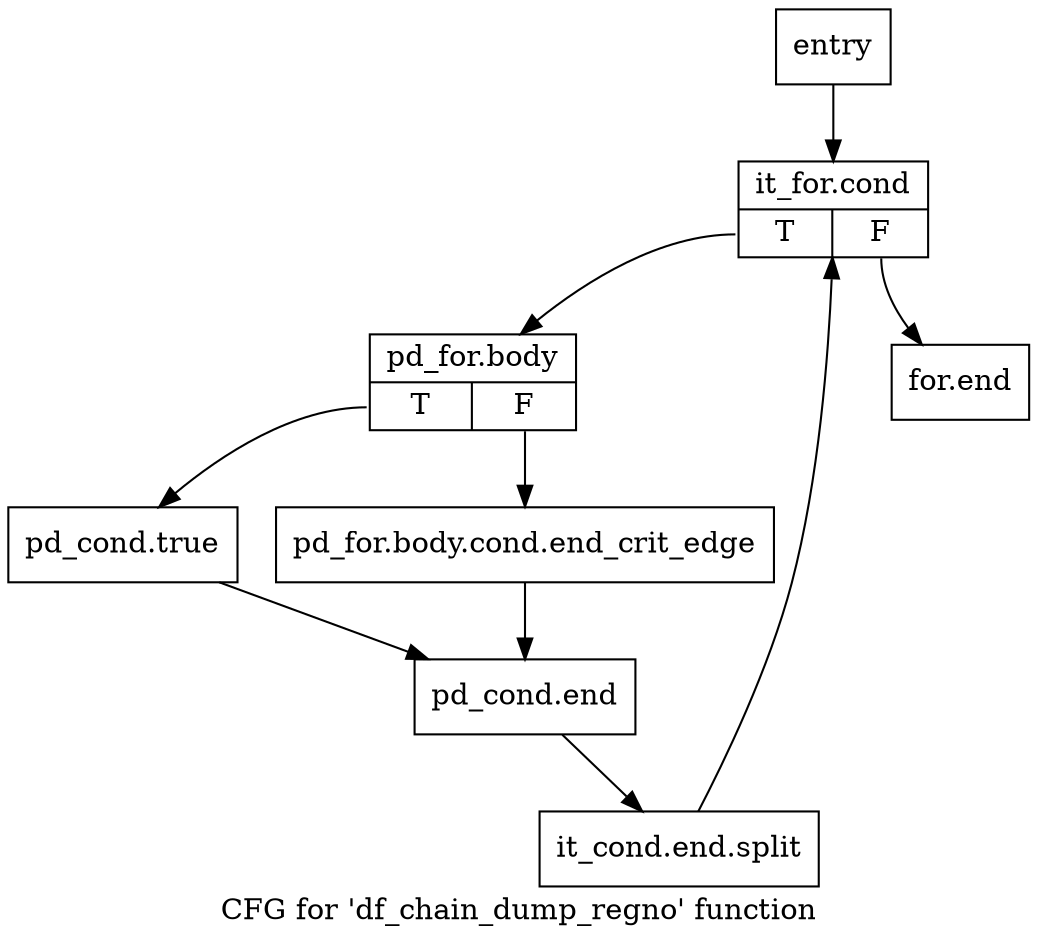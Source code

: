 digraph "CFG for 'df_chain_dump_regno' function" {
	label="CFG for 'df_chain_dump_regno' function";

	Node0x3a8a140 [shape=record,label="{entry}"];
	Node0x3a8a140 -> Node0x3a8a190;
	Node0x3a8a190 [shape=record,label="{it_for.cond|{<s0>T|<s1>F}}"];
	Node0x3a8a190:s0 -> Node0x3a8a1e0;
	Node0x3a8a190:s1 -> Node0x3a8a320;
	Node0x3a8a1e0 [shape=record,label="{pd_for.body|{<s0>T|<s1>F}}"];
	Node0x3a8a1e0:s0 -> Node0x3a8a280;
	Node0x3a8a1e0:s1 -> Node0x3a8a230;
	Node0x3a8a230 [shape=record,label="{pd_for.body.cond.end_crit_edge}"];
	Node0x3a8a230 -> Node0x3a8a2d0;
	Node0x3a8a280 [shape=record,label="{pd_cond.true}"];
	Node0x3a8a280 -> Node0x3a8a2d0;
	Node0x3a8a2d0 [shape=record,label="{pd_cond.end}"];
	Node0x3a8a2d0 -> Node0xcfd63d0;
	Node0xcfd63d0 [shape=record,label="{it_cond.end.split}"];
	Node0xcfd63d0 -> Node0x3a8a190;
	Node0x3a8a320 [shape=record,label="{for.end}"];
}
